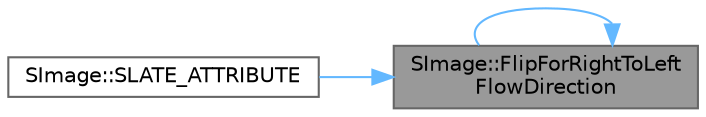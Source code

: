 digraph "SImage::FlipForRightToLeftFlowDirection"
{
 // INTERACTIVE_SVG=YES
 // LATEX_PDF_SIZE
  bgcolor="transparent";
  edge [fontname=Helvetica,fontsize=10,labelfontname=Helvetica,labelfontsize=10];
  node [fontname=Helvetica,fontsize=10,shape=box,height=0.2,width=0.4];
  rankdir="RL";
  Node1 [id="Node000001",label="SImage::FlipForRightToLeft\lFlowDirection",height=0.2,width=0.4,color="gray40", fillcolor="grey60", style="filled", fontcolor="black",tooltip="Set FlipForRightToLeftFlowDirection."];
  Node1 -> Node1 [id="edge1_Node000001_Node000001",dir="back",color="steelblue1",style="solid",tooltip=" "];
  Node1 -> Node2 [id="edge2_Node000001_Node000002",dir="back",color="steelblue1",style="solid",tooltip=" "];
  Node2 [id="Node000002",label="SImage::SLATE_ATTRIBUTE",height=0.2,width=0.4,color="grey40", fillcolor="white", style="filled",URL="$dc/d63/classSImage.html#a26b34e8f32814bc5c01f0b6d7006b52b",tooltip="When specified, ignore the brushes size and report the DesiredSizeOverride as the desired image size."];
}
